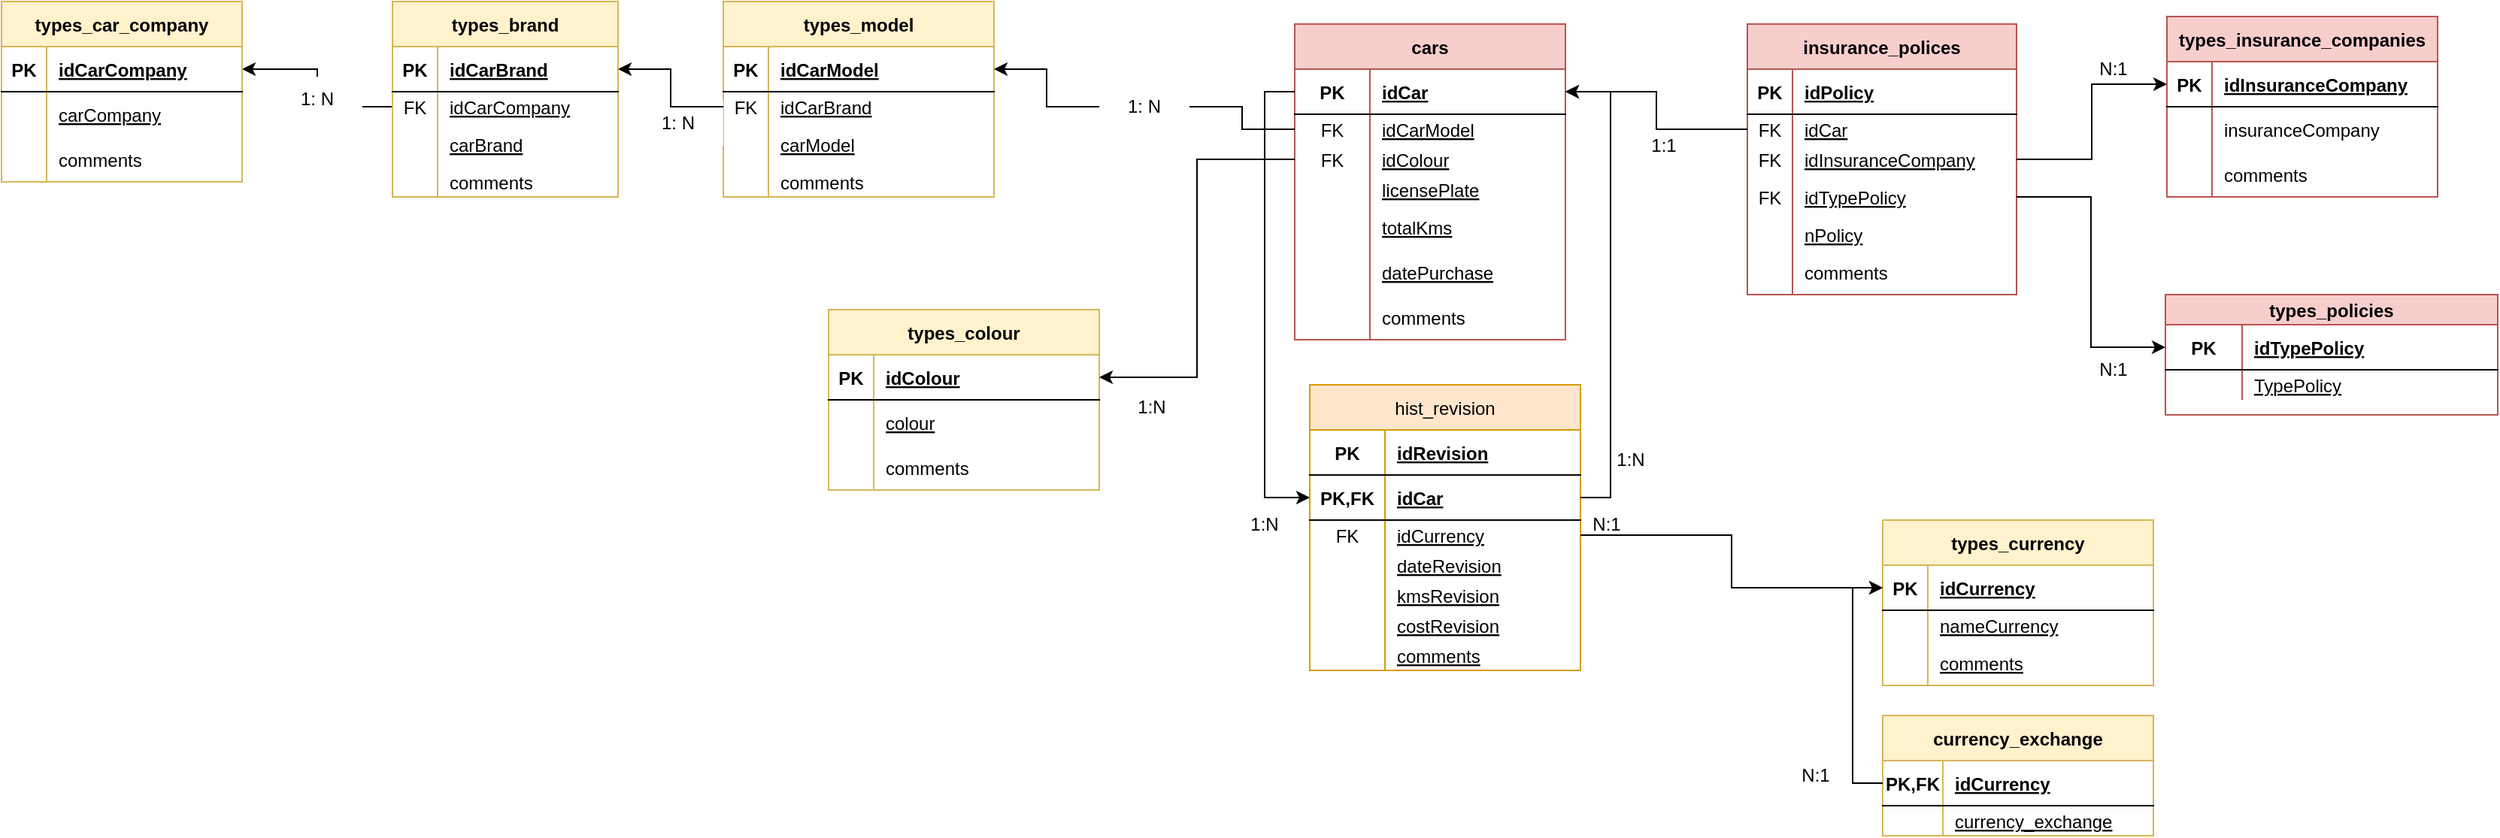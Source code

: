 <mxfile version="20.6.0" type="device"><diagram id="NBc2vdDCuKSs-zvhE2e8" name="ana_jimenez_alfaro"><mxGraphModel dx="4234" dy="1453" grid="1" gridSize="10" guides="1" tooltips="1" connect="1" arrows="1" fold="1" page="1" pageScale="1" pageWidth="827" pageHeight="1169" math="0" shadow="0"><root><mxCell id="0"/><mxCell id="1" parent="0"/><mxCell id="MS-IZ1-9JA-MXNmPBwHW-1" value="cars" style="shape=table;startSize=30;container=1;collapsible=1;childLayout=tableLayout;fixedRows=1;rowLines=0;fontStyle=1;align=center;resizeLast=1;fillColor=#f8cecc;strokeColor=#b85450;" parent="1" vertex="1"><mxGeometry x="670" y="70" width="180" height="210.0" as="geometry"/></mxCell><mxCell id="MS-IZ1-9JA-MXNmPBwHW-2" value="" style="shape=tableRow;horizontal=0;startSize=0;swimlaneHead=0;swimlaneBody=0;fillColor=none;collapsible=0;dropTarget=0;points=[[0,0.5],[1,0.5]];portConstraint=eastwest;top=0;left=0;right=0;bottom=1;" parent="MS-IZ1-9JA-MXNmPBwHW-1" vertex="1"><mxGeometry y="30" width="180" height="30" as="geometry"/></mxCell><mxCell id="MS-IZ1-9JA-MXNmPBwHW-3" value="PK" style="shape=partialRectangle;connectable=0;fillColor=none;top=0;left=0;bottom=0;right=0;fontStyle=1;overflow=hidden;" parent="MS-IZ1-9JA-MXNmPBwHW-2" vertex="1"><mxGeometry width="50" height="30" as="geometry"><mxRectangle width="50" height="30" as="alternateBounds"/></mxGeometry></mxCell><mxCell id="MS-IZ1-9JA-MXNmPBwHW-4" value="idCar" style="shape=partialRectangle;connectable=0;fillColor=none;top=0;left=0;bottom=0;right=0;align=left;spacingLeft=6;fontStyle=5;overflow=hidden;" parent="MS-IZ1-9JA-MXNmPBwHW-2" vertex="1"><mxGeometry x="50" width="130" height="30" as="geometry"><mxRectangle width="130" height="30" as="alternateBounds"/></mxGeometry></mxCell><mxCell id="MS-IZ1-9JA-MXNmPBwHW-8" value="" style="shape=tableRow;horizontal=0;startSize=0;swimlaneHead=0;swimlaneBody=0;fillColor=none;collapsible=0;dropTarget=0;points=[[0,0.5],[1,0.5]];portConstraint=eastwest;top=0;left=0;right=0;bottom=0;" parent="MS-IZ1-9JA-MXNmPBwHW-1" vertex="1"><mxGeometry y="60" width="180" height="20" as="geometry"/></mxCell><mxCell id="MS-IZ1-9JA-MXNmPBwHW-9" value="FK" style="shape=partialRectangle;connectable=0;fillColor=none;top=0;left=0;bottom=0;right=0;editable=1;overflow=hidden;" parent="MS-IZ1-9JA-MXNmPBwHW-8" vertex="1"><mxGeometry width="50" height="20" as="geometry"><mxRectangle width="50" height="20" as="alternateBounds"/></mxGeometry></mxCell><mxCell id="MS-IZ1-9JA-MXNmPBwHW-10" value="idCarModel" style="shape=partialRectangle;connectable=0;fillColor=none;top=0;left=0;bottom=0;right=0;align=left;spacingLeft=6;overflow=hidden;fontStyle=4" parent="MS-IZ1-9JA-MXNmPBwHW-8" vertex="1"><mxGeometry x="50" width="130" height="20" as="geometry"><mxRectangle width="130" height="20" as="alternateBounds"/></mxGeometry></mxCell><mxCell id="MS-IZ1-9JA-MXNmPBwHW-11" value="" style="shape=tableRow;horizontal=0;startSize=0;swimlaneHead=0;swimlaneBody=0;fillColor=none;collapsible=0;dropTarget=0;points=[[0,0.5],[1,0.5]];portConstraint=eastwest;top=0;left=0;right=0;bottom=0;" parent="MS-IZ1-9JA-MXNmPBwHW-1" vertex="1"><mxGeometry y="80" width="180" height="20" as="geometry"/></mxCell><mxCell id="MS-IZ1-9JA-MXNmPBwHW-12" value="FK" style="shape=partialRectangle;connectable=0;fillColor=none;top=0;left=0;bottom=0;right=0;editable=1;overflow=hidden;" parent="MS-IZ1-9JA-MXNmPBwHW-11" vertex="1"><mxGeometry width="50" height="20" as="geometry"><mxRectangle width="50" height="20" as="alternateBounds"/></mxGeometry></mxCell><mxCell id="MS-IZ1-9JA-MXNmPBwHW-13" value="idColour" style="shape=partialRectangle;connectable=0;fillColor=none;top=0;left=0;bottom=0;right=0;align=left;spacingLeft=6;overflow=hidden;fontStyle=4" parent="MS-IZ1-9JA-MXNmPBwHW-11" vertex="1"><mxGeometry x="50" width="130" height="20" as="geometry"><mxRectangle width="130" height="20" as="alternateBounds"/></mxGeometry></mxCell><mxCell id="MS-IZ1-9JA-MXNmPBwHW-45" value="" style="shape=tableRow;horizontal=0;startSize=0;swimlaneHead=0;swimlaneBody=0;fillColor=none;collapsible=0;dropTarget=0;points=[[0,0.5],[1,0.5]];portConstraint=eastwest;top=0;left=0;right=0;bottom=0;" parent="MS-IZ1-9JA-MXNmPBwHW-1" vertex="1"><mxGeometry y="100" width="180" height="20" as="geometry"/></mxCell><mxCell id="MS-IZ1-9JA-MXNmPBwHW-46" value="" style="shape=partialRectangle;connectable=0;fillColor=none;top=0;left=0;bottom=0;right=0;editable=1;overflow=hidden;" parent="MS-IZ1-9JA-MXNmPBwHW-45" vertex="1"><mxGeometry width="50" height="20" as="geometry"><mxRectangle width="50" height="20" as="alternateBounds"/></mxGeometry></mxCell><mxCell id="MS-IZ1-9JA-MXNmPBwHW-47" value="licensePlate" style="shape=partialRectangle;connectable=0;fillColor=none;top=0;left=0;bottom=0;right=0;align=left;spacingLeft=6;overflow=hidden;fontStyle=4" parent="MS-IZ1-9JA-MXNmPBwHW-45" vertex="1"><mxGeometry x="50" width="130" height="20" as="geometry"><mxRectangle width="130" height="20" as="alternateBounds"/></mxGeometry></mxCell><mxCell id="MS-IZ1-9JA-MXNmPBwHW-17" value="" style="shape=tableRow;horizontal=0;startSize=0;swimlaneHead=0;swimlaneBody=0;fillColor=none;collapsible=0;dropTarget=0;points=[[0,0.5],[1,0.5]];portConstraint=eastwest;top=0;left=0;right=0;bottom=0;" parent="MS-IZ1-9JA-MXNmPBwHW-1" vertex="1"><mxGeometry y="120" width="180" height="30" as="geometry"/></mxCell><mxCell id="MS-IZ1-9JA-MXNmPBwHW-18" value="" style="shape=partialRectangle;connectable=0;fillColor=none;top=0;left=0;bottom=0;right=0;editable=1;overflow=hidden;" parent="MS-IZ1-9JA-MXNmPBwHW-17" vertex="1"><mxGeometry width="50" height="30" as="geometry"><mxRectangle width="50" height="30" as="alternateBounds"/></mxGeometry></mxCell><mxCell id="MS-IZ1-9JA-MXNmPBwHW-19" value="totalKms" style="shape=partialRectangle;connectable=0;fillColor=none;top=0;left=0;bottom=0;right=0;align=left;spacingLeft=6;overflow=hidden;fontStyle=4" parent="MS-IZ1-9JA-MXNmPBwHW-17" vertex="1"><mxGeometry x="50" width="130" height="30" as="geometry"><mxRectangle width="130" height="30" as="alternateBounds"/></mxGeometry></mxCell><mxCell id="MS-IZ1-9JA-MXNmPBwHW-27" value="" style="shape=tableRow;horizontal=0;startSize=0;swimlaneHead=0;swimlaneBody=0;fillColor=none;collapsible=0;dropTarget=0;points=[[0,0.5],[1,0.5]];portConstraint=eastwest;top=0;left=0;right=0;bottom=0;" parent="MS-IZ1-9JA-MXNmPBwHW-1" vertex="1"><mxGeometry y="150" width="180" height="30" as="geometry"/></mxCell><mxCell id="MS-IZ1-9JA-MXNmPBwHW-28" value="" style="shape=partialRectangle;connectable=0;fillColor=none;top=0;left=0;bottom=0;right=0;editable=1;overflow=hidden;" parent="MS-IZ1-9JA-MXNmPBwHW-27" vertex="1"><mxGeometry width="50" height="30" as="geometry"><mxRectangle width="50" height="30" as="alternateBounds"/></mxGeometry></mxCell><mxCell id="MS-IZ1-9JA-MXNmPBwHW-29" value="datePurchase" style="shape=partialRectangle;connectable=0;fillColor=none;top=0;left=0;bottom=0;right=0;align=left;spacingLeft=6;overflow=hidden;fontStyle=4" parent="MS-IZ1-9JA-MXNmPBwHW-27" vertex="1"><mxGeometry x="50" width="130" height="30" as="geometry"><mxRectangle width="130" height="30" as="alternateBounds"/></mxGeometry></mxCell><mxCell id="5R9MdM5cP4M_yWZ6JHlm-4" value="" style="shape=tableRow;horizontal=0;startSize=0;swimlaneHead=0;swimlaneBody=0;fillColor=none;collapsible=0;dropTarget=0;points=[[0,0.5],[1,0.5]];portConstraint=eastwest;top=0;left=0;right=0;bottom=0;" parent="MS-IZ1-9JA-MXNmPBwHW-1" vertex="1"><mxGeometry y="180" width="180" height="30" as="geometry"/></mxCell><mxCell id="5R9MdM5cP4M_yWZ6JHlm-5" value="" style="shape=partialRectangle;connectable=0;fillColor=none;top=0;left=0;bottom=0;right=0;editable=1;overflow=hidden;" parent="5R9MdM5cP4M_yWZ6JHlm-4" vertex="1"><mxGeometry width="50" height="30" as="geometry"><mxRectangle width="50" height="30" as="alternateBounds"/></mxGeometry></mxCell><mxCell id="5R9MdM5cP4M_yWZ6JHlm-6" value="comments" style="shape=partialRectangle;connectable=0;fillColor=none;top=0;left=0;bottom=0;right=0;align=left;spacingLeft=6;overflow=hidden;" parent="5R9MdM5cP4M_yWZ6JHlm-4" vertex="1"><mxGeometry x="50" width="130" height="30" as="geometry"><mxRectangle width="130" height="30" as="alternateBounds"/></mxGeometry></mxCell><mxCell id="ZbNRJvvxolAiT-jSNYHX-1" value="types_colour" style="shape=table;startSize=30;container=1;collapsible=1;childLayout=tableLayout;fixedRows=1;rowLines=0;fontStyle=1;align=center;resizeLast=1;fillColor=#fff2cc;strokeColor=#d6b656;" parent="1" vertex="1"><mxGeometry x="360" y="260" width="180" height="120" as="geometry"/></mxCell><mxCell id="ZbNRJvvxolAiT-jSNYHX-2" value="" style="shape=tableRow;horizontal=0;startSize=0;swimlaneHead=0;swimlaneBody=0;fillColor=none;collapsible=0;dropTarget=0;points=[[0,0.5],[1,0.5]];portConstraint=eastwest;top=0;left=0;right=0;bottom=1;" parent="ZbNRJvvxolAiT-jSNYHX-1" vertex="1"><mxGeometry y="30" width="180" height="30" as="geometry"/></mxCell><mxCell id="ZbNRJvvxolAiT-jSNYHX-3" value="PK" style="shape=partialRectangle;connectable=0;fillColor=none;top=0;left=0;bottom=0;right=0;fontStyle=1;overflow=hidden;" parent="ZbNRJvvxolAiT-jSNYHX-2" vertex="1"><mxGeometry width="30" height="30" as="geometry"><mxRectangle width="30" height="30" as="alternateBounds"/></mxGeometry></mxCell><mxCell id="ZbNRJvvxolAiT-jSNYHX-4" value="idColour" style="shape=partialRectangle;connectable=0;fillColor=none;top=0;left=0;bottom=0;right=0;align=left;spacingLeft=6;fontStyle=5;overflow=hidden;" parent="ZbNRJvvxolAiT-jSNYHX-2" vertex="1"><mxGeometry x="30" width="150" height="30" as="geometry"><mxRectangle width="150" height="30" as="alternateBounds"/></mxGeometry></mxCell><mxCell id="ZbNRJvvxolAiT-jSNYHX-5" value="" style="shape=tableRow;horizontal=0;startSize=0;swimlaneHead=0;swimlaneBody=0;fillColor=none;collapsible=0;dropTarget=0;points=[[0,0.5],[1,0.5]];portConstraint=eastwest;top=0;left=0;right=0;bottom=0;" parent="ZbNRJvvxolAiT-jSNYHX-1" vertex="1"><mxGeometry y="60" width="180" height="30" as="geometry"/></mxCell><mxCell id="ZbNRJvvxolAiT-jSNYHX-6" value="" style="shape=partialRectangle;connectable=0;fillColor=none;top=0;left=0;bottom=0;right=0;editable=1;overflow=hidden;" parent="ZbNRJvvxolAiT-jSNYHX-5" vertex="1"><mxGeometry width="30" height="30" as="geometry"><mxRectangle width="30" height="30" as="alternateBounds"/></mxGeometry></mxCell><mxCell id="ZbNRJvvxolAiT-jSNYHX-7" value="colour" style="shape=partialRectangle;connectable=0;fillColor=none;top=0;left=0;bottom=0;right=0;align=left;spacingLeft=6;overflow=hidden;fontStyle=4" parent="ZbNRJvvxolAiT-jSNYHX-5" vertex="1"><mxGeometry x="30" width="150" height="30" as="geometry"><mxRectangle width="150" height="30" as="alternateBounds"/></mxGeometry></mxCell><mxCell id="ZbNRJvvxolAiT-jSNYHX-8" value="" style="shape=tableRow;horizontal=0;startSize=0;swimlaneHead=0;swimlaneBody=0;fillColor=none;collapsible=0;dropTarget=0;points=[[0,0.5],[1,0.5]];portConstraint=eastwest;top=0;left=0;right=0;bottom=0;" parent="ZbNRJvvxolAiT-jSNYHX-1" vertex="1"><mxGeometry y="90" width="180" height="30" as="geometry"/></mxCell><mxCell id="ZbNRJvvxolAiT-jSNYHX-9" value="" style="shape=partialRectangle;connectable=0;fillColor=none;top=0;left=0;bottom=0;right=0;editable=1;overflow=hidden;" parent="ZbNRJvvxolAiT-jSNYHX-8" vertex="1"><mxGeometry width="30" height="30" as="geometry"><mxRectangle width="30" height="30" as="alternateBounds"/></mxGeometry></mxCell><mxCell id="ZbNRJvvxolAiT-jSNYHX-10" value="comments" style="shape=partialRectangle;connectable=0;fillColor=none;top=0;left=0;bottom=0;right=0;align=left;spacingLeft=6;overflow=hidden;" parent="ZbNRJvvxolAiT-jSNYHX-8" vertex="1"><mxGeometry x="30" width="150" height="30" as="geometry"><mxRectangle width="150" height="30" as="alternateBounds"/></mxGeometry></mxCell><mxCell id="0DirRMycJJDwzuFEiPUj-1" value="1:N" style="text;html=1;strokeColor=none;fillColor=none;align=center;verticalAlign=middle;whiteSpace=wrap;rounded=0;" parent="1" vertex="1"><mxGeometry x="530" y="300" width="90" height="50" as="geometry"/></mxCell><mxCell id="quLRPY3rqPjv6m76iy89-1" value="insurance_polices" style="shape=table;startSize=30;container=1;collapsible=1;childLayout=tableLayout;fixedRows=1;rowLines=0;fontStyle=1;align=center;resizeLast=1;fillColor=#f8cecc;strokeColor=#b85450;" parent="1" vertex="1"><mxGeometry x="971" y="70" width="179" height="180.0" as="geometry"/></mxCell><mxCell id="quLRPY3rqPjv6m76iy89-2" value="" style="shape=tableRow;horizontal=0;startSize=0;swimlaneHead=0;swimlaneBody=0;fillColor=none;collapsible=0;dropTarget=0;points=[[0,0.5],[1,0.5]];portConstraint=eastwest;top=0;left=0;right=0;bottom=1;" parent="quLRPY3rqPjv6m76iy89-1" vertex="1"><mxGeometry y="30" width="179" height="30" as="geometry"/></mxCell><mxCell id="quLRPY3rqPjv6m76iy89-3" value="PK" style="shape=partialRectangle;connectable=0;fillColor=none;top=0;left=0;bottom=0;right=0;fontStyle=1;overflow=hidden;" parent="quLRPY3rqPjv6m76iy89-2" vertex="1"><mxGeometry width="30" height="30" as="geometry"><mxRectangle width="30" height="30" as="alternateBounds"/></mxGeometry></mxCell><mxCell id="quLRPY3rqPjv6m76iy89-4" value="idPolicy" style="shape=partialRectangle;connectable=0;fillColor=none;top=0;left=0;bottom=0;right=0;align=left;spacingLeft=6;fontStyle=5;overflow=hidden;" parent="quLRPY3rqPjv6m76iy89-2" vertex="1"><mxGeometry x="30" width="149" height="30" as="geometry"><mxRectangle width="149" height="30" as="alternateBounds"/></mxGeometry></mxCell><mxCell id="quLRPY3rqPjv6m76iy89-26" value="" style="shape=tableRow;horizontal=0;startSize=0;swimlaneHead=0;swimlaneBody=0;fillColor=none;collapsible=0;dropTarget=0;points=[[0,0.5],[1,0.5]];portConstraint=eastwest;top=0;left=0;right=0;bottom=0;" parent="quLRPY3rqPjv6m76iy89-1" vertex="1"><mxGeometry y="60" width="179" height="20" as="geometry"/></mxCell><mxCell id="quLRPY3rqPjv6m76iy89-27" value="FK" style="shape=partialRectangle;connectable=0;fillColor=none;top=0;left=0;bottom=0;right=0;editable=1;overflow=hidden;" parent="quLRPY3rqPjv6m76iy89-26" vertex="1"><mxGeometry width="30" height="20" as="geometry"><mxRectangle width="30" height="20" as="alternateBounds"/></mxGeometry></mxCell><mxCell id="quLRPY3rqPjv6m76iy89-28" value="idCar" style="shape=partialRectangle;connectable=0;fillColor=none;top=0;left=0;bottom=0;right=0;align=left;spacingLeft=6;overflow=hidden;fontStyle=4" parent="quLRPY3rqPjv6m76iy89-26" vertex="1"><mxGeometry x="30" width="149" height="20" as="geometry"><mxRectangle width="149" height="20" as="alternateBounds"/></mxGeometry></mxCell><mxCell id="ylFps55dC7QLVnifMLra-31" value="" style="shape=tableRow;horizontal=0;startSize=0;swimlaneHead=0;swimlaneBody=0;fillColor=none;collapsible=0;dropTarget=0;points=[[0,0.5],[1,0.5]];portConstraint=eastwest;top=0;left=0;right=0;bottom=0;" parent="quLRPY3rqPjv6m76iy89-1" vertex="1"><mxGeometry y="80" width="179" height="20" as="geometry"/></mxCell><mxCell id="ylFps55dC7QLVnifMLra-32" value="FK" style="shape=partialRectangle;connectable=0;fillColor=none;top=0;left=0;bottom=0;right=0;editable=1;overflow=hidden;" parent="ylFps55dC7QLVnifMLra-31" vertex="1"><mxGeometry width="30" height="20" as="geometry"><mxRectangle width="30" height="20" as="alternateBounds"/></mxGeometry></mxCell><mxCell id="ylFps55dC7QLVnifMLra-33" value="idInsuranceCompany" style="shape=partialRectangle;connectable=0;fillColor=none;top=0;left=0;bottom=0;right=0;align=left;spacingLeft=6;overflow=hidden;fontStyle=4" parent="ylFps55dC7QLVnifMLra-31" vertex="1"><mxGeometry x="30" width="149" height="20" as="geometry"><mxRectangle width="149" height="20" as="alternateBounds"/></mxGeometry></mxCell><mxCell id="5xo66R56pW9vJAl6i4jB-11" value="" style="shape=tableRow;horizontal=0;startSize=0;swimlaneHead=0;swimlaneBody=0;fillColor=none;collapsible=0;dropTarget=0;points=[[0,0.5],[1,0.5]];portConstraint=eastwest;top=0;left=0;right=0;bottom=0;" parent="quLRPY3rqPjv6m76iy89-1" vertex="1"><mxGeometry y="100" width="179" height="30" as="geometry"/></mxCell><mxCell id="5xo66R56pW9vJAl6i4jB-12" value="FK" style="shape=partialRectangle;connectable=0;fillColor=none;top=0;left=0;bottom=0;right=0;editable=1;overflow=hidden;" parent="5xo66R56pW9vJAl6i4jB-11" vertex="1"><mxGeometry width="30" height="30" as="geometry"><mxRectangle width="30" height="30" as="alternateBounds"/></mxGeometry></mxCell><mxCell id="5xo66R56pW9vJAl6i4jB-13" value="idTypePolicy" style="shape=partialRectangle;connectable=0;fillColor=none;top=0;left=0;bottom=0;right=0;align=left;spacingLeft=6;overflow=hidden;fontStyle=4" parent="5xo66R56pW9vJAl6i4jB-11" vertex="1"><mxGeometry x="30" width="149" height="30" as="geometry"><mxRectangle width="149" height="30" as="alternateBounds"/></mxGeometry></mxCell><mxCell id="ylFps55dC7QLVnifMLra-50" value="" style="shape=tableRow;horizontal=0;startSize=0;swimlaneHead=0;swimlaneBody=0;fillColor=none;collapsible=0;dropTarget=0;points=[[0,0.5],[1,0.5]];portConstraint=eastwest;top=0;left=0;right=0;bottom=0;" parent="quLRPY3rqPjv6m76iy89-1" vertex="1"><mxGeometry y="130" width="179" height="20" as="geometry"/></mxCell><mxCell id="ylFps55dC7QLVnifMLra-51" value="" style="shape=partialRectangle;connectable=0;fillColor=none;top=0;left=0;bottom=0;right=0;editable=1;overflow=hidden;" parent="ylFps55dC7QLVnifMLra-50" vertex="1"><mxGeometry width="30" height="20" as="geometry"><mxRectangle width="30" height="20" as="alternateBounds"/></mxGeometry></mxCell><mxCell id="ylFps55dC7QLVnifMLra-52" value="nPolicy" style="shape=partialRectangle;connectable=0;fillColor=none;top=0;left=0;bottom=0;right=0;align=left;spacingLeft=6;overflow=hidden;fontStyle=4" parent="ylFps55dC7QLVnifMLra-50" vertex="1"><mxGeometry x="30" width="149" height="20" as="geometry"><mxRectangle width="149" height="20" as="alternateBounds"/></mxGeometry></mxCell><mxCell id="ylFps55dC7QLVnifMLra-28" value="" style="shape=tableRow;horizontal=0;startSize=0;swimlaneHead=0;swimlaneBody=0;fillColor=none;collapsible=0;dropTarget=0;points=[[0,0.5],[1,0.5]];portConstraint=eastwest;top=0;left=0;right=0;bottom=0;" parent="quLRPY3rqPjv6m76iy89-1" vertex="1"><mxGeometry y="150" width="179" height="30" as="geometry"/></mxCell><mxCell id="ylFps55dC7QLVnifMLra-29" value="" style="shape=partialRectangle;connectable=0;fillColor=none;top=0;left=0;bottom=0;right=0;editable=1;overflow=hidden;" parent="ylFps55dC7QLVnifMLra-28" vertex="1"><mxGeometry width="30" height="30" as="geometry"><mxRectangle width="30" height="30" as="alternateBounds"/></mxGeometry></mxCell><mxCell id="ylFps55dC7QLVnifMLra-30" value="comments" style="shape=partialRectangle;connectable=0;fillColor=none;top=0;left=0;bottom=0;right=0;align=left;spacingLeft=6;overflow=hidden;" parent="ylFps55dC7QLVnifMLra-28" vertex="1"><mxGeometry x="30" width="149" height="30" as="geometry"><mxRectangle width="149" height="30" as="alternateBounds"/></mxGeometry></mxCell><mxCell id="5xo66R56pW9vJAl6i4jB-10" style="edgeStyle=orthogonalEdgeStyle;rounded=0;orthogonalLoop=1;jettySize=auto;html=1;exitX=0;exitY=0.5;exitDx=0;exitDy=0;" parent="1" source="D09anCNlZVEoKUB0y5SQ-8" target="D09anCNlZVEoKUB0y5SQ-30" edge="1"><mxGeometry relative="1" as="geometry"/></mxCell><mxCell id="D09anCNlZVEoKUB0y5SQ-1" value="types_brand" style="shape=table;startSize=30;container=1;collapsible=1;childLayout=tableLayout;fixedRows=1;rowLines=0;fontStyle=1;align=center;resizeLast=1;fillColor=#fff2cc;strokeColor=#d6b656;" parent="1" vertex="1"><mxGeometry x="70" y="55" width="150" height="130" as="geometry"/></mxCell><mxCell id="D09anCNlZVEoKUB0y5SQ-2" value="" style="shape=tableRow;horizontal=0;startSize=0;swimlaneHead=0;swimlaneBody=0;fillColor=none;collapsible=0;dropTarget=0;points=[[0,0.5],[1,0.5]];portConstraint=eastwest;top=0;left=0;right=0;bottom=1;" parent="D09anCNlZVEoKUB0y5SQ-1" vertex="1"><mxGeometry y="30" width="150" height="30" as="geometry"/></mxCell><mxCell id="D09anCNlZVEoKUB0y5SQ-3" value="PK" style="shape=partialRectangle;connectable=0;fillColor=none;top=0;left=0;bottom=0;right=0;fontStyle=1;overflow=hidden;" parent="D09anCNlZVEoKUB0y5SQ-2" vertex="1"><mxGeometry width="30" height="30" as="geometry"><mxRectangle width="30" height="30" as="alternateBounds"/></mxGeometry></mxCell><mxCell id="D09anCNlZVEoKUB0y5SQ-4" value="idCarBrand" style="shape=partialRectangle;connectable=0;fillColor=none;top=0;left=0;bottom=0;right=0;align=left;spacingLeft=6;fontStyle=5;overflow=hidden;" parent="D09anCNlZVEoKUB0y5SQ-2" vertex="1"><mxGeometry x="30" width="120" height="30" as="geometry"><mxRectangle width="120" height="30" as="alternateBounds"/></mxGeometry></mxCell><mxCell id="D09anCNlZVEoKUB0y5SQ-8" value="" style="shape=tableRow;horizontal=0;startSize=0;swimlaneHead=0;swimlaneBody=0;fillColor=none;collapsible=0;dropTarget=0;points=[[0,0.5],[1,0.5]];portConstraint=eastwest;top=0;left=0;right=0;bottom=0;" parent="D09anCNlZVEoKUB0y5SQ-1" vertex="1"><mxGeometry y="60" width="150" height="20" as="geometry"/></mxCell><mxCell id="D09anCNlZVEoKUB0y5SQ-9" value="FK" style="shape=partialRectangle;connectable=0;fillColor=none;top=0;left=0;bottom=0;right=0;editable=1;overflow=hidden;" parent="D09anCNlZVEoKUB0y5SQ-8" vertex="1"><mxGeometry width="30" height="20" as="geometry"><mxRectangle width="30" height="20" as="alternateBounds"/></mxGeometry></mxCell><mxCell id="D09anCNlZVEoKUB0y5SQ-10" value="idCarCompany" style="shape=partialRectangle;connectable=0;fillColor=none;top=0;left=0;bottom=0;right=0;align=left;spacingLeft=6;overflow=hidden;fontStyle=4" parent="D09anCNlZVEoKUB0y5SQ-8" vertex="1"><mxGeometry x="30" width="120" height="20" as="geometry"><mxRectangle width="120" height="20" as="alternateBounds"/></mxGeometry></mxCell><mxCell id="D09anCNlZVEoKUB0y5SQ-5" value="" style="shape=tableRow;horizontal=0;startSize=0;swimlaneHead=0;swimlaneBody=0;fillColor=none;collapsible=0;dropTarget=0;points=[[0,0.5],[1,0.5]];portConstraint=eastwest;top=0;left=0;right=0;bottom=0;" parent="D09anCNlZVEoKUB0y5SQ-1" vertex="1"><mxGeometry y="80" width="150" height="30" as="geometry"/></mxCell><mxCell id="D09anCNlZVEoKUB0y5SQ-6" value="" style="shape=partialRectangle;connectable=0;fillColor=none;top=0;left=0;bottom=0;right=0;editable=1;overflow=hidden;" parent="D09anCNlZVEoKUB0y5SQ-5" vertex="1"><mxGeometry width="30" height="30" as="geometry"><mxRectangle width="30" height="30" as="alternateBounds"/></mxGeometry></mxCell><mxCell id="D09anCNlZVEoKUB0y5SQ-7" value="carBrand" style="shape=partialRectangle;connectable=0;fillColor=none;top=0;left=0;bottom=0;right=0;align=left;spacingLeft=6;overflow=hidden;fontStyle=4" parent="D09anCNlZVEoKUB0y5SQ-5" vertex="1"><mxGeometry x="30" width="120" height="30" as="geometry"><mxRectangle width="120" height="30" as="alternateBounds"/></mxGeometry></mxCell><mxCell id="D09anCNlZVEoKUB0y5SQ-25" value="" style="shape=tableRow;horizontal=0;startSize=0;swimlaneHead=0;swimlaneBody=0;fillColor=none;collapsible=0;dropTarget=0;points=[[0,0.5],[1,0.5]];portConstraint=eastwest;top=0;left=0;right=0;bottom=0;" parent="D09anCNlZVEoKUB0y5SQ-1" vertex="1"><mxGeometry y="110" width="150" height="20" as="geometry"/></mxCell><mxCell id="D09anCNlZVEoKUB0y5SQ-26" value="" style="shape=partialRectangle;connectable=0;fillColor=none;top=0;left=0;bottom=0;right=0;editable=1;overflow=hidden;" parent="D09anCNlZVEoKUB0y5SQ-25" vertex="1"><mxGeometry width="30" height="20" as="geometry"><mxRectangle width="30" height="20" as="alternateBounds"/></mxGeometry></mxCell><mxCell id="D09anCNlZVEoKUB0y5SQ-27" value="comments" style="shape=partialRectangle;connectable=0;fillColor=none;top=0;left=0;bottom=0;right=0;align=left;spacingLeft=6;overflow=hidden;" parent="D09anCNlZVEoKUB0y5SQ-25" vertex="1"><mxGeometry x="30" width="120" height="20" as="geometry"><mxRectangle width="120" height="20" as="alternateBounds"/></mxGeometry></mxCell><mxCell id="D09anCNlZVEoKUB0y5SQ-15" value="types_model" style="shape=table;startSize=30;container=1;collapsible=1;childLayout=tableLayout;fixedRows=1;rowLines=0;fontStyle=1;align=center;resizeLast=1;fillColor=#fff2cc;strokeColor=#d6b656;" parent="1" vertex="1"><mxGeometry x="290" y="55" width="180" height="130" as="geometry"/></mxCell><mxCell id="D09anCNlZVEoKUB0y5SQ-16" value="" style="shape=tableRow;horizontal=0;startSize=0;swimlaneHead=0;swimlaneBody=0;fillColor=none;collapsible=0;dropTarget=0;points=[[0,0.5],[1,0.5]];portConstraint=eastwest;top=0;left=0;right=0;bottom=1;" parent="D09anCNlZVEoKUB0y5SQ-15" vertex="1"><mxGeometry y="30" width="180" height="30" as="geometry"/></mxCell><mxCell id="D09anCNlZVEoKUB0y5SQ-17" value="PK" style="shape=partialRectangle;connectable=0;fillColor=none;top=0;left=0;bottom=0;right=0;fontStyle=1;overflow=hidden;" parent="D09anCNlZVEoKUB0y5SQ-16" vertex="1"><mxGeometry width="30" height="30" as="geometry"><mxRectangle width="30" height="30" as="alternateBounds"/></mxGeometry></mxCell><mxCell id="D09anCNlZVEoKUB0y5SQ-18" value="idCarModel" style="shape=partialRectangle;connectable=0;fillColor=none;top=0;left=0;bottom=0;right=0;align=left;spacingLeft=6;fontStyle=5;overflow=hidden;" parent="D09anCNlZVEoKUB0y5SQ-16" vertex="1"><mxGeometry x="30" width="150" height="30" as="geometry"><mxRectangle width="150" height="30" as="alternateBounds"/></mxGeometry></mxCell><mxCell id="5xo66R56pW9vJAl6i4jB-6" value="" style="shape=tableRow;horizontal=0;startSize=0;swimlaneHead=0;swimlaneBody=0;fillColor=none;collapsible=0;dropTarget=0;points=[[0,0.5],[1,0.5]];portConstraint=eastwest;top=0;left=0;right=0;bottom=0;" parent="D09anCNlZVEoKUB0y5SQ-15" vertex="1"><mxGeometry y="60" width="180" height="20" as="geometry"/></mxCell><mxCell id="5xo66R56pW9vJAl6i4jB-7" value="FK" style="shape=partialRectangle;connectable=0;fillColor=none;top=0;left=0;bottom=0;right=0;editable=1;overflow=hidden;" parent="5xo66R56pW9vJAl6i4jB-6" vertex="1"><mxGeometry width="30" height="20" as="geometry"><mxRectangle width="30" height="20" as="alternateBounds"/></mxGeometry></mxCell><mxCell id="5xo66R56pW9vJAl6i4jB-8" value="idCarBrand" style="shape=partialRectangle;connectable=0;fillColor=none;top=0;left=0;bottom=0;right=0;align=left;spacingLeft=6;overflow=hidden;fontStyle=4" parent="5xo66R56pW9vJAl6i4jB-6" vertex="1"><mxGeometry x="30" width="150" height="20" as="geometry"><mxRectangle width="150" height="20" as="alternateBounds"/></mxGeometry></mxCell><mxCell id="D09anCNlZVEoKUB0y5SQ-19" value="" style="shape=tableRow;horizontal=0;startSize=0;swimlaneHead=0;swimlaneBody=0;fillColor=none;collapsible=0;dropTarget=0;points=[[0,0.5],[1,0.5]];portConstraint=eastwest;top=0;left=0;right=0;bottom=0;" parent="D09anCNlZVEoKUB0y5SQ-15" vertex="1"><mxGeometry y="80" width="180" height="30" as="geometry"/></mxCell><mxCell id="D09anCNlZVEoKUB0y5SQ-20" value="" style="shape=partialRectangle;connectable=0;fillColor=none;top=0;left=0;bottom=0;right=0;editable=1;overflow=hidden;" parent="D09anCNlZVEoKUB0y5SQ-19" vertex="1"><mxGeometry width="30" height="30" as="geometry"><mxRectangle width="30" height="30" as="alternateBounds"/></mxGeometry></mxCell><mxCell id="D09anCNlZVEoKUB0y5SQ-21" value="carModel" style="shape=partialRectangle;connectable=0;fillColor=none;top=0;left=0;bottom=0;right=0;align=left;spacingLeft=6;overflow=hidden;fontStyle=4" parent="D09anCNlZVEoKUB0y5SQ-19" vertex="1"><mxGeometry x="30" width="150" height="30" as="geometry"><mxRectangle width="150" height="30" as="alternateBounds"/></mxGeometry></mxCell><mxCell id="D09anCNlZVEoKUB0y5SQ-22" value="" style="shape=tableRow;horizontal=0;startSize=0;swimlaneHead=0;swimlaneBody=0;fillColor=none;collapsible=0;dropTarget=0;points=[[0,0.5],[1,0.5]];portConstraint=eastwest;top=0;left=0;right=0;bottom=0;" parent="D09anCNlZVEoKUB0y5SQ-15" vertex="1"><mxGeometry y="110" width="180" height="20" as="geometry"/></mxCell><mxCell id="D09anCNlZVEoKUB0y5SQ-23" value="" style="shape=partialRectangle;connectable=0;fillColor=none;top=0;left=0;bottom=0;right=0;editable=1;overflow=hidden;" parent="D09anCNlZVEoKUB0y5SQ-22" vertex="1"><mxGeometry width="30" height="20" as="geometry"><mxRectangle width="30" height="20" as="alternateBounds"/></mxGeometry></mxCell><mxCell id="D09anCNlZVEoKUB0y5SQ-24" value="comments" style="shape=partialRectangle;connectable=0;fillColor=none;top=0;left=0;bottom=0;right=0;align=left;spacingLeft=6;overflow=hidden;" parent="D09anCNlZVEoKUB0y5SQ-22" vertex="1"><mxGeometry x="30" width="150" height="20" as="geometry"><mxRectangle width="150" height="20" as="alternateBounds"/></mxGeometry></mxCell><mxCell id="D09anCNlZVEoKUB0y5SQ-29" value="types_car_company" style="shape=table;startSize=30;container=1;collapsible=1;childLayout=tableLayout;fixedRows=1;rowLines=0;fontStyle=1;align=center;resizeLast=1;fillColor=#fff2cc;strokeColor=#d6b656;" parent="1" vertex="1"><mxGeometry x="-190" y="55" width="160" height="120" as="geometry"/></mxCell><mxCell id="D09anCNlZVEoKUB0y5SQ-30" value="" style="shape=tableRow;horizontal=0;startSize=0;swimlaneHead=0;swimlaneBody=0;fillColor=none;collapsible=0;dropTarget=0;points=[[0,0.5],[1,0.5]];portConstraint=eastwest;top=0;left=0;right=0;bottom=1;" parent="D09anCNlZVEoKUB0y5SQ-29" vertex="1"><mxGeometry y="30" width="160" height="30" as="geometry"/></mxCell><mxCell id="D09anCNlZVEoKUB0y5SQ-31" value="PK" style="shape=partialRectangle;connectable=0;fillColor=none;top=0;left=0;bottom=0;right=0;fontStyle=1;overflow=hidden;" parent="D09anCNlZVEoKUB0y5SQ-30" vertex="1"><mxGeometry width="30" height="30" as="geometry"><mxRectangle width="30" height="30" as="alternateBounds"/></mxGeometry></mxCell><mxCell id="D09anCNlZVEoKUB0y5SQ-32" value="idCarCompany" style="shape=partialRectangle;connectable=0;fillColor=none;top=0;left=0;bottom=0;right=0;align=left;spacingLeft=6;fontStyle=5;overflow=hidden;" parent="D09anCNlZVEoKUB0y5SQ-30" vertex="1"><mxGeometry x="30" width="130" height="30" as="geometry"><mxRectangle width="130" height="30" as="alternateBounds"/></mxGeometry></mxCell><mxCell id="D09anCNlZVEoKUB0y5SQ-33" value="" style="shape=tableRow;horizontal=0;startSize=0;swimlaneHead=0;swimlaneBody=0;fillColor=none;collapsible=0;dropTarget=0;points=[[0,0.5],[1,0.5]];portConstraint=eastwest;top=0;left=0;right=0;bottom=0;" parent="D09anCNlZVEoKUB0y5SQ-29" vertex="1"><mxGeometry y="60" width="160" height="30" as="geometry"/></mxCell><mxCell id="D09anCNlZVEoKUB0y5SQ-34" value="" style="shape=partialRectangle;connectable=0;fillColor=none;top=0;left=0;bottom=0;right=0;editable=1;overflow=hidden;" parent="D09anCNlZVEoKUB0y5SQ-33" vertex="1"><mxGeometry width="30" height="30" as="geometry"><mxRectangle width="30" height="30" as="alternateBounds"/></mxGeometry></mxCell><mxCell id="D09anCNlZVEoKUB0y5SQ-35" value="carCompany" style="shape=partialRectangle;connectable=0;fillColor=none;top=0;left=0;bottom=0;right=0;align=left;spacingLeft=6;overflow=hidden;fontStyle=4" parent="D09anCNlZVEoKUB0y5SQ-33" vertex="1"><mxGeometry x="30" width="130" height="30" as="geometry"><mxRectangle width="130" height="30" as="alternateBounds"/></mxGeometry></mxCell><mxCell id="D09anCNlZVEoKUB0y5SQ-39" value="" style="shape=tableRow;horizontal=0;startSize=0;swimlaneHead=0;swimlaneBody=0;fillColor=none;collapsible=0;dropTarget=0;points=[[0,0.5],[1,0.5]];portConstraint=eastwest;top=0;left=0;right=0;bottom=0;" parent="D09anCNlZVEoKUB0y5SQ-29" vertex="1"><mxGeometry y="90" width="160" height="30" as="geometry"/></mxCell><mxCell id="D09anCNlZVEoKUB0y5SQ-40" value="" style="shape=partialRectangle;connectable=0;fillColor=none;top=0;left=0;bottom=0;right=0;editable=1;overflow=hidden;" parent="D09anCNlZVEoKUB0y5SQ-39" vertex="1"><mxGeometry width="30" height="30" as="geometry"><mxRectangle width="30" height="30" as="alternateBounds"/></mxGeometry></mxCell><mxCell id="D09anCNlZVEoKUB0y5SQ-41" value="comments" style="shape=partialRectangle;connectable=0;fillColor=none;top=0;left=0;bottom=0;right=0;align=left;spacingLeft=6;overflow=hidden;" parent="D09anCNlZVEoKUB0y5SQ-39" vertex="1"><mxGeometry x="30" width="130" height="30" as="geometry"><mxRectangle width="130" height="30" as="alternateBounds"/></mxGeometry></mxCell><mxCell id="D09anCNlZVEoKUB0y5SQ-45" value="hist_revision" style="shape=table;startSize=30;container=1;collapsible=1;childLayout=tableLayout;fixedRows=1;rowLines=0;fontStyle=0;align=center;resizeLast=1;fillColor=#ffe6cc;strokeColor=#d79b00;" parent="1" vertex="1"><mxGeometry x="680" y="310" width="180" height="190" as="geometry"/></mxCell><mxCell id="D09anCNlZVEoKUB0y5SQ-46" value="" style="shape=tableRow;horizontal=0;startSize=0;swimlaneHead=0;swimlaneBody=0;fillColor=none;collapsible=0;dropTarget=0;points=[[0,0.5],[1,0.5]];portConstraint=eastwest;top=0;left=0;right=0;bottom=1;" parent="D09anCNlZVEoKUB0y5SQ-45" vertex="1"><mxGeometry y="30" width="180" height="30" as="geometry"/></mxCell><mxCell id="D09anCNlZVEoKUB0y5SQ-47" value="PK" style="shape=partialRectangle;connectable=0;fillColor=none;top=0;left=0;bottom=0;right=0;fontStyle=1;overflow=hidden;" parent="D09anCNlZVEoKUB0y5SQ-46" vertex="1"><mxGeometry width="50" height="30" as="geometry"><mxRectangle width="50" height="30" as="alternateBounds"/></mxGeometry></mxCell><mxCell id="D09anCNlZVEoKUB0y5SQ-48" value="idRevision" style="shape=partialRectangle;connectable=0;fillColor=none;top=0;left=0;bottom=0;right=0;align=left;spacingLeft=6;fontStyle=5;overflow=hidden;" parent="D09anCNlZVEoKUB0y5SQ-46" vertex="1"><mxGeometry x="50" width="130" height="30" as="geometry"><mxRectangle width="130" height="30" as="alternateBounds"/></mxGeometry></mxCell><mxCell id="MThfv-3biG2Ra62jpIm9-7" value="" style="shape=tableRow;horizontal=0;startSize=0;swimlaneHead=0;swimlaneBody=0;fillColor=none;collapsible=0;dropTarget=0;points=[[0,0.5],[1,0.5]];portConstraint=eastwest;top=0;left=0;right=0;bottom=1;" parent="D09anCNlZVEoKUB0y5SQ-45" vertex="1"><mxGeometry y="60" width="180" height="30" as="geometry"/></mxCell><mxCell id="MThfv-3biG2Ra62jpIm9-8" value="PK,FK" style="shape=partialRectangle;connectable=0;fillColor=none;top=0;left=0;bottom=0;right=0;fontStyle=1;overflow=hidden;" parent="MThfv-3biG2Ra62jpIm9-7" vertex="1"><mxGeometry width="50" height="30" as="geometry"><mxRectangle width="50" height="30" as="alternateBounds"/></mxGeometry></mxCell><mxCell id="MThfv-3biG2Ra62jpIm9-9" value="idCar" style="shape=partialRectangle;connectable=0;fillColor=none;top=0;left=0;bottom=0;right=0;align=left;spacingLeft=6;fontStyle=5;overflow=hidden;" parent="MThfv-3biG2Ra62jpIm9-7" vertex="1"><mxGeometry x="50" width="130" height="30" as="geometry"><mxRectangle width="130" height="30" as="alternateBounds"/></mxGeometry></mxCell><mxCell id="ylFps55dC7QLVnifMLra-16" value="" style="shape=tableRow;horizontal=0;startSize=0;swimlaneHead=0;swimlaneBody=0;fillColor=none;collapsible=0;dropTarget=0;points=[[0,0.5],[1,0.5]];portConstraint=eastwest;top=0;left=0;right=0;bottom=0;fontStyle=0" parent="D09anCNlZVEoKUB0y5SQ-45" vertex="1"><mxGeometry y="90" width="180" height="20" as="geometry"/></mxCell><mxCell id="ylFps55dC7QLVnifMLra-17" value="FK" style="shape=partialRectangle;connectable=0;fillColor=none;top=0;left=0;bottom=0;right=0;editable=1;overflow=hidden;fontStyle=0" parent="ylFps55dC7QLVnifMLra-16" vertex="1"><mxGeometry width="50" height="20" as="geometry"><mxRectangle width="50" height="20" as="alternateBounds"/></mxGeometry></mxCell><mxCell id="ylFps55dC7QLVnifMLra-18" value="idCurrency" style="shape=partialRectangle;connectable=0;fillColor=none;top=0;left=0;bottom=0;right=0;align=left;spacingLeft=6;overflow=hidden;fontStyle=4" parent="ylFps55dC7QLVnifMLra-16" vertex="1"><mxGeometry x="50" width="130" height="20" as="geometry"><mxRectangle width="130" height="20" as="alternateBounds"/></mxGeometry></mxCell><mxCell id="D09anCNlZVEoKUB0y5SQ-73" value="" style="shape=tableRow;horizontal=0;startSize=0;swimlaneHead=0;swimlaneBody=0;fillColor=none;collapsible=0;dropTarget=0;points=[[0,0.5],[1,0.5]];portConstraint=eastwest;top=0;left=0;right=0;bottom=0;" parent="D09anCNlZVEoKUB0y5SQ-45" vertex="1"><mxGeometry y="110" width="180" height="20" as="geometry"/></mxCell><mxCell id="D09anCNlZVEoKUB0y5SQ-74" value="" style="shape=partialRectangle;connectable=0;fillColor=none;top=0;left=0;bottom=0;right=0;editable=1;overflow=hidden;" parent="D09anCNlZVEoKUB0y5SQ-73" vertex="1"><mxGeometry width="50" height="20" as="geometry"><mxRectangle width="50" height="20" as="alternateBounds"/></mxGeometry></mxCell><mxCell id="D09anCNlZVEoKUB0y5SQ-75" value="dateRevision" style="shape=partialRectangle;connectable=0;fillColor=none;top=0;left=0;bottom=0;right=0;align=left;spacingLeft=6;overflow=hidden;fontStyle=4" parent="D09anCNlZVEoKUB0y5SQ-73" vertex="1"><mxGeometry x="50" width="130" height="20" as="geometry"><mxRectangle width="130" height="20" as="alternateBounds"/></mxGeometry></mxCell><mxCell id="5xo66R56pW9vJAl6i4jB-29" value="" style="shape=tableRow;horizontal=0;startSize=0;swimlaneHead=0;swimlaneBody=0;fillColor=none;collapsible=0;dropTarget=0;points=[[0,0.5],[1,0.5]];portConstraint=eastwest;top=0;left=0;right=0;bottom=0;" parent="D09anCNlZVEoKUB0y5SQ-45" vertex="1"><mxGeometry y="130" width="180" height="20" as="geometry"/></mxCell><mxCell id="5xo66R56pW9vJAl6i4jB-30" value="" style="shape=partialRectangle;connectable=0;fillColor=none;top=0;left=0;bottom=0;right=0;editable=1;overflow=hidden;" parent="5xo66R56pW9vJAl6i4jB-29" vertex="1"><mxGeometry width="50" height="20" as="geometry"><mxRectangle width="50" height="20" as="alternateBounds"/></mxGeometry></mxCell><mxCell id="5xo66R56pW9vJAl6i4jB-31" value="kmsRevision" style="shape=partialRectangle;connectable=0;fillColor=none;top=0;left=0;bottom=0;right=0;align=left;spacingLeft=6;overflow=hidden;fontStyle=4" parent="5xo66R56pW9vJAl6i4jB-29" vertex="1"><mxGeometry x="50" width="130" height="20" as="geometry"><mxRectangle width="130" height="20" as="alternateBounds"/></mxGeometry></mxCell><mxCell id="ylFps55dC7QLVnifMLra-13" value="" style="shape=tableRow;horizontal=0;startSize=0;swimlaneHead=0;swimlaneBody=0;fillColor=none;collapsible=0;dropTarget=0;points=[[0,0.5],[1,0.5]];portConstraint=eastwest;top=0;left=0;right=0;bottom=0;" parent="D09anCNlZVEoKUB0y5SQ-45" vertex="1"><mxGeometry y="150" width="180" height="20" as="geometry"/></mxCell><mxCell id="ylFps55dC7QLVnifMLra-14" value="" style="shape=partialRectangle;connectable=0;fillColor=none;top=0;left=0;bottom=0;right=0;editable=1;overflow=hidden;" parent="ylFps55dC7QLVnifMLra-13" vertex="1"><mxGeometry width="50" height="20" as="geometry"><mxRectangle width="50" height="20" as="alternateBounds"/></mxGeometry></mxCell><mxCell id="ylFps55dC7QLVnifMLra-15" value="costRevision" style="shape=partialRectangle;connectable=0;fillColor=none;top=0;left=0;bottom=0;right=0;align=left;spacingLeft=6;overflow=hidden;fontStyle=4" parent="ylFps55dC7QLVnifMLra-13" vertex="1"><mxGeometry x="50" width="130" height="20" as="geometry"><mxRectangle width="130" height="20" as="alternateBounds"/></mxGeometry></mxCell><mxCell id="D09anCNlZVEoKUB0y5SQ-70" value="" style="shape=tableRow;horizontal=0;startSize=0;swimlaneHead=0;swimlaneBody=0;fillColor=none;collapsible=0;dropTarget=0;points=[[0,0.5],[1,0.5]];portConstraint=eastwest;top=0;left=0;right=0;bottom=0;" parent="D09anCNlZVEoKUB0y5SQ-45" vertex="1"><mxGeometry y="170" width="180" height="20" as="geometry"/></mxCell><mxCell id="D09anCNlZVEoKUB0y5SQ-71" value="" style="shape=partialRectangle;connectable=0;fillColor=none;top=0;left=0;bottom=0;right=0;editable=1;overflow=hidden;" parent="D09anCNlZVEoKUB0y5SQ-70" vertex="1"><mxGeometry width="50" height="20" as="geometry"><mxRectangle width="50" height="20" as="alternateBounds"/></mxGeometry></mxCell><mxCell id="D09anCNlZVEoKUB0y5SQ-72" value="comments" style="shape=partialRectangle;connectable=0;fillColor=none;top=0;left=0;bottom=0;right=0;align=left;spacingLeft=6;overflow=hidden;fontStyle=4" parent="D09anCNlZVEoKUB0y5SQ-70" vertex="1"><mxGeometry x="50" width="130" height="20" as="geometry"><mxRectangle width="130" height="20" as="alternateBounds"/></mxGeometry></mxCell><mxCell id="D09anCNlZVEoKUB0y5SQ-98" value="types_currency" style="shape=table;startSize=30;container=1;collapsible=1;childLayout=tableLayout;fixedRows=1;rowLines=0;fontStyle=1;align=center;resizeLast=1;fillColor=#fff2cc;strokeColor=#d6b656;" parent="1" vertex="1"><mxGeometry x="1061" y="400" width="180" height="110" as="geometry"/></mxCell><mxCell id="D09anCNlZVEoKUB0y5SQ-99" value="" style="shape=tableRow;horizontal=0;startSize=0;swimlaneHead=0;swimlaneBody=0;fillColor=none;collapsible=0;dropTarget=0;points=[[0,0.5],[1,0.5]];portConstraint=eastwest;top=0;left=0;right=0;bottom=1;" parent="D09anCNlZVEoKUB0y5SQ-98" vertex="1"><mxGeometry y="30" width="180" height="30" as="geometry"/></mxCell><mxCell id="D09anCNlZVEoKUB0y5SQ-100" value="PK" style="shape=partialRectangle;connectable=0;fillColor=none;top=0;left=0;bottom=0;right=0;fontStyle=1;overflow=hidden;" parent="D09anCNlZVEoKUB0y5SQ-99" vertex="1"><mxGeometry width="30" height="30" as="geometry"><mxRectangle width="30" height="30" as="alternateBounds"/></mxGeometry></mxCell><mxCell id="D09anCNlZVEoKUB0y5SQ-101" value="idCurrency" style="shape=partialRectangle;connectable=0;fillColor=none;top=0;left=0;bottom=0;right=0;align=left;spacingLeft=6;fontStyle=5;overflow=hidden;" parent="D09anCNlZVEoKUB0y5SQ-99" vertex="1"><mxGeometry x="30" width="150" height="30" as="geometry"><mxRectangle width="150" height="30" as="alternateBounds"/></mxGeometry></mxCell><mxCell id="D09anCNlZVEoKUB0y5SQ-102" value="" style="shape=tableRow;horizontal=0;startSize=0;swimlaneHead=0;swimlaneBody=0;fillColor=none;collapsible=0;dropTarget=0;points=[[0,0.5],[1,0.5]];portConstraint=eastwest;top=0;left=0;right=0;bottom=0;" parent="D09anCNlZVEoKUB0y5SQ-98" vertex="1"><mxGeometry y="60" width="180" height="20" as="geometry"/></mxCell><mxCell id="D09anCNlZVEoKUB0y5SQ-103" value="" style="shape=partialRectangle;connectable=0;fillColor=none;top=0;left=0;bottom=0;right=0;editable=1;overflow=hidden;" parent="D09anCNlZVEoKUB0y5SQ-102" vertex="1"><mxGeometry width="30" height="20" as="geometry"><mxRectangle width="30" height="20" as="alternateBounds"/></mxGeometry></mxCell><mxCell id="D09anCNlZVEoKUB0y5SQ-104" value="nameCurrency" style="shape=partialRectangle;connectable=0;fillColor=none;top=0;left=0;bottom=0;right=0;align=left;spacingLeft=6;overflow=hidden;fontStyle=4" parent="D09anCNlZVEoKUB0y5SQ-102" vertex="1"><mxGeometry x="30" width="150" height="20" as="geometry"><mxRectangle width="150" height="20" as="alternateBounds"/></mxGeometry></mxCell><mxCell id="D09anCNlZVEoKUB0y5SQ-105" value="" style="shape=tableRow;horizontal=0;startSize=0;swimlaneHead=0;swimlaneBody=0;fillColor=none;collapsible=0;dropTarget=0;points=[[0,0.5],[1,0.5]];portConstraint=eastwest;top=0;left=0;right=0;bottom=0;" parent="D09anCNlZVEoKUB0y5SQ-98" vertex="1"><mxGeometry y="80" width="180" height="30" as="geometry"/></mxCell><mxCell id="D09anCNlZVEoKUB0y5SQ-106" value="" style="shape=partialRectangle;connectable=0;fillColor=none;top=0;left=0;bottom=0;right=0;editable=1;overflow=hidden;" parent="D09anCNlZVEoKUB0y5SQ-105" vertex="1"><mxGeometry width="30" height="30" as="geometry"><mxRectangle width="30" height="30" as="alternateBounds"/></mxGeometry></mxCell><mxCell id="D09anCNlZVEoKUB0y5SQ-107" value="comments" style="shape=partialRectangle;connectable=0;fillColor=none;top=0;left=0;bottom=0;right=0;align=left;spacingLeft=6;overflow=hidden;fontStyle=4" parent="D09anCNlZVEoKUB0y5SQ-105" vertex="1"><mxGeometry x="30" width="150" height="30" as="geometry"><mxRectangle width="150" height="30" as="alternateBounds"/></mxGeometry></mxCell><mxCell id="r3YSLNwfLL44HInyg0ac-3" style="edgeStyle=orthogonalEdgeStyle;rounded=0;orthogonalLoop=1;jettySize=auto;html=1;exitX=0;exitY=0.5;exitDx=0;exitDy=0;" parent="1" source="MS-IZ1-9JA-MXNmPBwHW-11" target="ZbNRJvvxolAiT-jSNYHX-2" edge="1"><mxGeometry relative="1" as="geometry"/></mxCell><mxCell id="ahpoZr1-smPHcBfmtgZ5-2" value="1:N" style="text;html=1;strokeColor=none;fillColor=none;align=center;verticalAlign=middle;whiteSpace=wrap;rounded=0;" parent="1" vertex="1"><mxGeometry x="620" y="388" width="60" height="30" as="geometry"/></mxCell><mxCell id="ylFps55dC7QLVnifMLra-3" value="currency_exchange" style="shape=table;startSize=30;container=1;collapsible=1;childLayout=tableLayout;fixedRows=1;rowLines=0;fontStyle=1;align=center;resizeLast=1;fillColor=#fff2cc;strokeColor=#d6b656;" parent="1" vertex="1"><mxGeometry x="1061" y="530" width="180" height="80" as="geometry"/></mxCell><mxCell id="ylFps55dC7QLVnifMLra-4" value="" style="shape=tableRow;horizontal=0;startSize=0;swimlaneHead=0;swimlaneBody=0;fillColor=none;collapsible=0;dropTarget=0;points=[[0,0.5],[1,0.5]];portConstraint=eastwest;top=0;left=0;right=0;bottom=1;" parent="ylFps55dC7QLVnifMLra-3" vertex="1"><mxGeometry y="30" width="180" height="30" as="geometry"/></mxCell><mxCell id="ylFps55dC7QLVnifMLra-5" value="PK,FK" style="shape=partialRectangle;connectable=0;fillColor=none;top=0;left=0;bottom=0;right=0;fontStyle=1;overflow=hidden;" parent="ylFps55dC7QLVnifMLra-4" vertex="1"><mxGeometry width="40" height="30" as="geometry"><mxRectangle width="40" height="30" as="alternateBounds"/></mxGeometry></mxCell><mxCell id="ylFps55dC7QLVnifMLra-6" value="idCurrency" style="shape=partialRectangle;connectable=0;fillColor=none;top=0;left=0;bottom=0;right=0;align=left;spacingLeft=6;fontStyle=5;overflow=hidden;" parent="ylFps55dC7QLVnifMLra-4" vertex="1"><mxGeometry x="40" width="140" height="30" as="geometry"><mxRectangle width="140" height="30" as="alternateBounds"/></mxGeometry></mxCell><mxCell id="ylFps55dC7QLVnifMLra-7" value="" style="shape=tableRow;horizontal=0;startSize=0;swimlaneHead=0;swimlaneBody=0;fillColor=none;collapsible=0;dropTarget=0;points=[[0,0.5],[1,0.5]];portConstraint=eastwest;top=0;left=0;right=0;bottom=0;" parent="ylFps55dC7QLVnifMLra-3" vertex="1"><mxGeometry y="60" width="180" height="20" as="geometry"/></mxCell><mxCell id="ylFps55dC7QLVnifMLra-8" value="" style="shape=partialRectangle;connectable=0;fillColor=none;top=0;left=0;bottom=0;right=0;editable=1;overflow=hidden;" parent="ylFps55dC7QLVnifMLra-7" vertex="1"><mxGeometry width="40" height="20" as="geometry"><mxRectangle width="40" height="20" as="alternateBounds"/></mxGeometry></mxCell><mxCell id="ylFps55dC7QLVnifMLra-9" value="currency_exchange" style="shape=partialRectangle;connectable=0;fillColor=none;top=0;left=0;bottom=0;right=0;align=left;spacingLeft=6;overflow=hidden;fontStyle=4" parent="ylFps55dC7QLVnifMLra-7" vertex="1"><mxGeometry x="40" width="140" height="20" as="geometry"><mxRectangle width="140" height="20" as="alternateBounds"/></mxGeometry></mxCell><mxCell id="ylFps55dC7QLVnifMLra-36" value="types_insurance_companies" style="shape=table;startSize=30;container=1;collapsible=1;childLayout=tableLayout;fixedRows=1;rowLines=0;fontStyle=1;align=center;resizeLast=1;fillColor=#f8cecc;strokeColor=#b85450;" parent="1" vertex="1"><mxGeometry x="1250" y="65" width="180" height="120" as="geometry"/></mxCell><mxCell id="ylFps55dC7QLVnifMLra-37" value="" style="shape=tableRow;horizontal=0;startSize=0;swimlaneHead=0;swimlaneBody=0;fillColor=none;collapsible=0;dropTarget=0;points=[[0,0.5],[1,0.5]];portConstraint=eastwest;top=0;left=0;right=0;bottom=1;" parent="ylFps55dC7QLVnifMLra-36" vertex="1"><mxGeometry y="30" width="180" height="30" as="geometry"/></mxCell><mxCell id="ylFps55dC7QLVnifMLra-38" value="PK" style="shape=partialRectangle;connectable=0;fillColor=none;top=0;left=0;bottom=0;right=0;fontStyle=1;overflow=hidden;" parent="ylFps55dC7QLVnifMLra-37" vertex="1"><mxGeometry width="30" height="30" as="geometry"><mxRectangle width="30" height="30" as="alternateBounds"/></mxGeometry></mxCell><mxCell id="ylFps55dC7QLVnifMLra-39" value="idInsuranceCompany" style="shape=partialRectangle;connectable=0;fillColor=none;top=0;left=0;bottom=0;right=0;align=left;spacingLeft=6;fontStyle=5;overflow=hidden;" parent="ylFps55dC7QLVnifMLra-37" vertex="1"><mxGeometry x="30" width="150" height="30" as="geometry"><mxRectangle width="150" height="30" as="alternateBounds"/></mxGeometry></mxCell><mxCell id="ylFps55dC7QLVnifMLra-40" value="" style="shape=tableRow;horizontal=0;startSize=0;swimlaneHead=0;swimlaneBody=0;fillColor=none;collapsible=0;dropTarget=0;points=[[0,0.5],[1,0.5]];portConstraint=eastwest;top=0;left=0;right=0;bottom=0;" parent="ylFps55dC7QLVnifMLra-36" vertex="1"><mxGeometry y="60" width="180" height="30" as="geometry"/></mxCell><mxCell id="ylFps55dC7QLVnifMLra-41" value="" style="shape=partialRectangle;connectable=0;fillColor=none;top=0;left=0;bottom=0;right=0;editable=1;overflow=hidden;" parent="ylFps55dC7QLVnifMLra-40" vertex="1"><mxGeometry width="30" height="30" as="geometry"><mxRectangle width="30" height="30" as="alternateBounds"/></mxGeometry></mxCell><mxCell id="ylFps55dC7QLVnifMLra-42" value="insuranceCompany" style="shape=partialRectangle;connectable=0;fillColor=none;top=0;left=0;bottom=0;right=0;align=left;spacingLeft=6;overflow=hidden;" parent="ylFps55dC7QLVnifMLra-40" vertex="1"><mxGeometry x="30" width="150" height="30" as="geometry"><mxRectangle width="150" height="30" as="alternateBounds"/></mxGeometry></mxCell><mxCell id="ylFps55dC7QLVnifMLra-43" value="" style="shape=tableRow;horizontal=0;startSize=0;swimlaneHead=0;swimlaneBody=0;fillColor=none;collapsible=0;dropTarget=0;points=[[0,0.5],[1,0.5]];portConstraint=eastwest;top=0;left=0;right=0;bottom=0;" parent="ylFps55dC7QLVnifMLra-36" vertex="1"><mxGeometry y="90" width="180" height="30" as="geometry"/></mxCell><mxCell id="ylFps55dC7QLVnifMLra-44" value="" style="shape=partialRectangle;connectable=0;fillColor=none;top=0;left=0;bottom=0;right=0;editable=1;overflow=hidden;" parent="ylFps55dC7QLVnifMLra-43" vertex="1"><mxGeometry width="30" height="30" as="geometry"><mxRectangle width="30" height="30" as="alternateBounds"/></mxGeometry></mxCell><mxCell id="ylFps55dC7QLVnifMLra-45" value="comments" style="shape=partialRectangle;connectable=0;fillColor=none;top=0;left=0;bottom=0;right=0;align=left;spacingLeft=6;overflow=hidden;" parent="ylFps55dC7QLVnifMLra-43" vertex="1"><mxGeometry x="30" width="150" height="30" as="geometry"><mxRectangle width="150" height="30" as="alternateBounds"/></mxGeometry></mxCell><mxCell id="5xo66R56pW9vJAl6i4jB-5" style="edgeStyle=orthogonalEdgeStyle;rounded=0;orthogonalLoop=1;jettySize=auto;html=1;exitX=0;exitY=0.5;exitDx=0;exitDy=0;startArrow=none;" parent="1" source="5xo66R56pW9vJAl6i4jB-34" target="D09anCNlZVEoKUB0y5SQ-16" edge="1"><mxGeometry relative="1" as="geometry"/></mxCell><mxCell id="5xo66R56pW9vJAl6i4jB-14" value="types_policies" style="shape=table;startSize=20;container=1;collapsible=1;childLayout=tableLayout;fixedRows=1;rowLines=0;fontStyle=1;align=center;resizeLast=1;fillColor=#f8cecc;strokeColor=#b85450;" parent="1" vertex="1"><mxGeometry x="1249" y="250" width="221" height="80" as="geometry"/></mxCell><mxCell id="5xo66R56pW9vJAl6i4jB-15" value="" style="shape=tableRow;horizontal=0;startSize=0;swimlaneHead=0;swimlaneBody=0;fillColor=none;collapsible=0;dropTarget=0;points=[[0,0.5],[1,0.5]];portConstraint=eastwest;top=0;left=0;right=0;bottom=1;" parent="5xo66R56pW9vJAl6i4jB-14" vertex="1"><mxGeometry y="20" width="221" height="30" as="geometry"/></mxCell><mxCell id="5xo66R56pW9vJAl6i4jB-16" value="PK" style="shape=partialRectangle;connectable=0;fillColor=none;top=0;left=0;bottom=0;right=0;fontStyle=1;overflow=hidden;" parent="5xo66R56pW9vJAl6i4jB-15" vertex="1"><mxGeometry width="51" height="30" as="geometry"><mxRectangle width="51" height="30" as="alternateBounds"/></mxGeometry></mxCell><mxCell id="5xo66R56pW9vJAl6i4jB-17" value="idTypePolicy" style="shape=partialRectangle;connectable=0;fillColor=none;top=0;left=0;bottom=0;right=0;align=left;spacingLeft=6;fontStyle=5;overflow=hidden;" parent="5xo66R56pW9vJAl6i4jB-15" vertex="1"><mxGeometry x="51" width="170" height="30" as="geometry"><mxRectangle width="170" height="30" as="alternateBounds"/></mxGeometry></mxCell><mxCell id="5xo66R56pW9vJAl6i4jB-18" value="" style="shape=tableRow;horizontal=0;startSize=0;swimlaneHead=0;swimlaneBody=0;fillColor=none;collapsible=0;dropTarget=0;points=[[0,0.5],[1,0.5]];portConstraint=eastwest;top=0;left=0;right=0;bottom=0;" parent="5xo66R56pW9vJAl6i4jB-14" vertex="1"><mxGeometry y="50" width="221" height="20" as="geometry"/></mxCell><mxCell id="5xo66R56pW9vJAl6i4jB-19" value="" style="shape=partialRectangle;connectable=0;fillColor=none;top=0;left=0;bottom=0;right=0;editable=1;overflow=hidden;" parent="5xo66R56pW9vJAl6i4jB-18" vertex="1"><mxGeometry width="51" height="20" as="geometry"><mxRectangle width="51" height="20" as="alternateBounds"/></mxGeometry></mxCell><mxCell id="5xo66R56pW9vJAl6i4jB-20" value="TypePolicy" style="shape=partialRectangle;connectable=0;fillColor=none;top=0;left=0;bottom=0;right=0;align=left;spacingLeft=6;overflow=hidden;fontStyle=4" parent="5xo66R56pW9vJAl6i4jB-18" vertex="1"><mxGeometry x="51" width="170" height="20" as="geometry"><mxRectangle width="170" height="20" as="alternateBounds"/></mxGeometry></mxCell><mxCell id="5xo66R56pW9vJAl6i4jB-34" value="1: N" style="text;html=1;strokeColor=none;fillColor=none;align=center;verticalAlign=middle;whiteSpace=wrap;rounded=0;" parent="1" vertex="1"><mxGeometry x="540" y="110" width="60" height="30" as="geometry"/></mxCell><mxCell id="5xo66R56pW9vJAl6i4jB-35" value="" style="edgeStyle=orthogonalEdgeStyle;rounded=0;orthogonalLoop=1;jettySize=auto;html=1;exitX=0;exitY=0.5;exitDx=0;exitDy=0;endArrow=none;" parent="1" source="MS-IZ1-9JA-MXNmPBwHW-8" target="5xo66R56pW9vJAl6i4jB-34" edge="1"><mxGeometry relative="1" as="geometry"><mxPoint x="670" y="140" as="sourcePoint"/><mxPoint x="534" y="105" as="targetPoint"/></mxGeometry></mxCell><mxCell id="5xo66R56pW9vJAl6i4jB-38" value="1: N" style="text;html=1;strokeColor=none;fillColor=#FFFFFF;align=center;verticalAlign=middle;whiteSpace=wrap;rounded=0;" parent="1" vertex="1"><mxGeometry x="230" y="121" width="60" height="30" as="geometry"/></mxCell><mxCell id="5xo66R56pW9vJAl6i4jB-39" style="edgeStyle=orthogonalEdgeStyle;rounded=0;orthogonalLoop=1;jettySize=auto;html=1;exitX=0;exitY=0.5;exitDx=0;exitDy=0;entryX=1;entryY=0.5;entryDx=0;entryDy=0;" parent="1" source="5xo66R56pW9vJAl6i4jB-6" target="D09anCNlZVEoKUB0y5SQ-2" edge="1"><mxGeometry relative="1" as="geometry"/></mxCell><mxCell id="5xo66R56pW9vJAl6i4jB-41" value="1: N" style="text;html=1;strokeColor=none;fillColor=#FFFFFF;align=center;verticalAlign=middle;whiteSpace=wrap;rounded=0;" parent="1" vertex="1"><mxGeometry x="-10" y="105" width="60" height="30" as="geometry"/></mxCell><mxCell id="5xo66R56pW9vJAl6i4jB-44" style="edgeStyle=orthogonalEdgeStyle;rounded=0;orthogonalLoop=1;jettySize=auto;html=1;exitX=1;exitY=0.5;exitDx=0;exitDy=0;entryX=1;entryY=0.5;entryDx=0;entryDy=0;" parent="1" source="MThfv-3biG2Ra62jpIm9-7" target="MS-IZ1-9JA-MXNmPBwHW-2" edge="1"><mxGeometry relative="1" as="geometry"/></mxCell><mxCell id="5xo66R56pW9vJAl6i4jB-45" value="1:N" style="text;html=1;strokeColor=none;fillColor=none;align=center;verticalAlign=middle;whiteSpace=wrap;rounded=0;" parent="1" vertex="1"><mxGeometry x="867" y="350" width="53" height="20" as="geometry"/></mxCell><mxCell id="5xo66R56pW9vJAl6i4jB-46" style="edgeStyle=orthogonalEdgeStyle;rounded=0;orthogonalLoop=1;jettySize=auto;html=1;exitX=1;exitY=0.5;exitDx=0;exitDy=0;entryX=0;entryY=0.5;entryDx=0;entryDy=0;" parent="1" source="ylFps55dC7QLVnifMLra-16" target="D09anCNlZVEoKUB0y5SQ-99" edge="1"><mxGeometry relative="1" as="geometry"/></mxCell><mxCell id="5xo66R56pW9vJAl6i4jB-47" style="edgeStyle=orthogonalEdgeStyle;rounded=0;orthogonalLoop=1;jettySize=auto;html=1;exitX=0;exitY=0.5;exitDx=0;exitDy=0;entryX=0;entryY=0.5;entryDx=0;entryDy=0;" parent="1" source="ylFps55dC7QLVnifMLra-4" target="D09anCNlZVEoKUB0y5SQ-99" edge="1"><mxGeometry relative="1" as="geometry"/></mxCell><mxCell id="5xo66R56pW9vJAl6i4jB-48" value="N:1" style="text;html=1;strokeColor=none;fillColor=none;align=center;verticalAlign=middle;whiteSpace=wrap;rounded=0;" parent="1" vertex="1"><mxGeometry x="851" y="393" width="53" height="20" as="geometry"/></mxCell><mxCell id="5xo66R56pW9vJAl6i4jB-49" value="N:1" style="text;html=1;strokeColor=none;fillColor=none;align=center;verticalAlign=middle;whiteSpace=wrap;rounded=0;" parent="1" vertex="1"><mxGeometry x="990" y="560" width="53" height="20" as="geometry"/></mxCell><mxCell id="5xo66R56pW9vJAl6i4jB-50" style="edgeStyle=orthogonalEdgeStyle;rounded=0;orthogonalLoop=1;jettySize=auto;html=1;exitX=0;exitY=0.5;exitDx=0;exitDy=0;entryX=1;entryY=0.5;entryDx=0;entryDy=0;" parent="1" source="quLRPY3rqPjv6m76iy89-26" target="MS-IZ1-9JA-MXNmPBwHW-2" edge="1"><mxGeometry relative="1" as="geometry"/></mxCell><mxCell id="5xo66R56pW9vJAl6i4jB-51" value="1:1" style="text;html=1;strokeColor=none;fillColor=none;align=center;verticalAlign=middle;whiteSpace=wrap;rounded=0;" parent="1" vertex="1"><mxGeometry x="889" y="141" width="53" height="20" as="geometry"/></mxCell><mxCell id="kl1K2E0ccGuKQ3X8Jos--1" style="edgeStyle=orthogonalEdgeStyle;rounded=0;orthogonalLoop=1;jettySize=auto;html=1;exitX=1;exitY=0.5;exitDx=0;exitDy=0;entryX=0;entryY=0.5;entryDx=0;entryDy=0;" parent="1" source="ylFps55dC7QLVnifMLra-31" target="ylFps55dC7QLVnifMLra-37" edge="1"><mxGeometry relative="1" as="geometry"/></mxCell><mxCell id="kl1K2E0ccGuKQ3X8Jos--2" value="N:1" style="text;html=1;strokeColor=none;fillColor=none;align=center;verticalAlign=middle;whiteSpace=wrap;rounded=0;" parent="1" vertex="1"><mxGeometry x="1188" y="90" width="53" height="20" as="geometry"/></mxCell><mxCell id="kl1K2E0ccGuKQ3X8Jos--3" style="edgeStyle=orthogonalEdgeStyle;rounded=0;orthogonalLoop=1;jettySize=auto;html=1;exitX=1;exitY=0.5;exitDx=0;exitDy=0;entryX=0;entryY=0.5;entryDx=0;entryDy=0;" parent="1" source="5xo66R56pW9vJAl6i4jB-11" target="5xo66R56pW9vJAl6i4jB-15" edge="1"><mxGeometry relative="1" as="geometry"/></mxCell><mxCell id="kl1K2E0ccGuKQ3X8Jos--8" value="N:1" style="text;html=1;strokeColor=none;fillColor=none;align=center;verticalAlign=middle;whiteSpace=wrap;rounded=0;" parent="1" vertex="1"><mxGeometry x="1188" y="290" width="53" height="20" as="geometry"/></mxCell><mxCell id="5R9MdM5cP4M_yWZ6JHlm-1" style="edgeStyle=orthogonalEdgeStyle;rounded=0;orthogonalLoop=1;jettySize=auto;html=1;exitX=0;exitY=0.5;exitDx=0;exitDy=0;entryX=0;entryY=0.5;entryDx=0;entryDy=0;" parent="1" source="MS-IZ1-9JA-MXNmPBwHW-2" target="MThfv-3biG2Ra62jpIm9-7" edge="1"><mxGeometry relative="1" as="geometry"/></mxCell></root></mxGraphModel></diagram></mxfile>